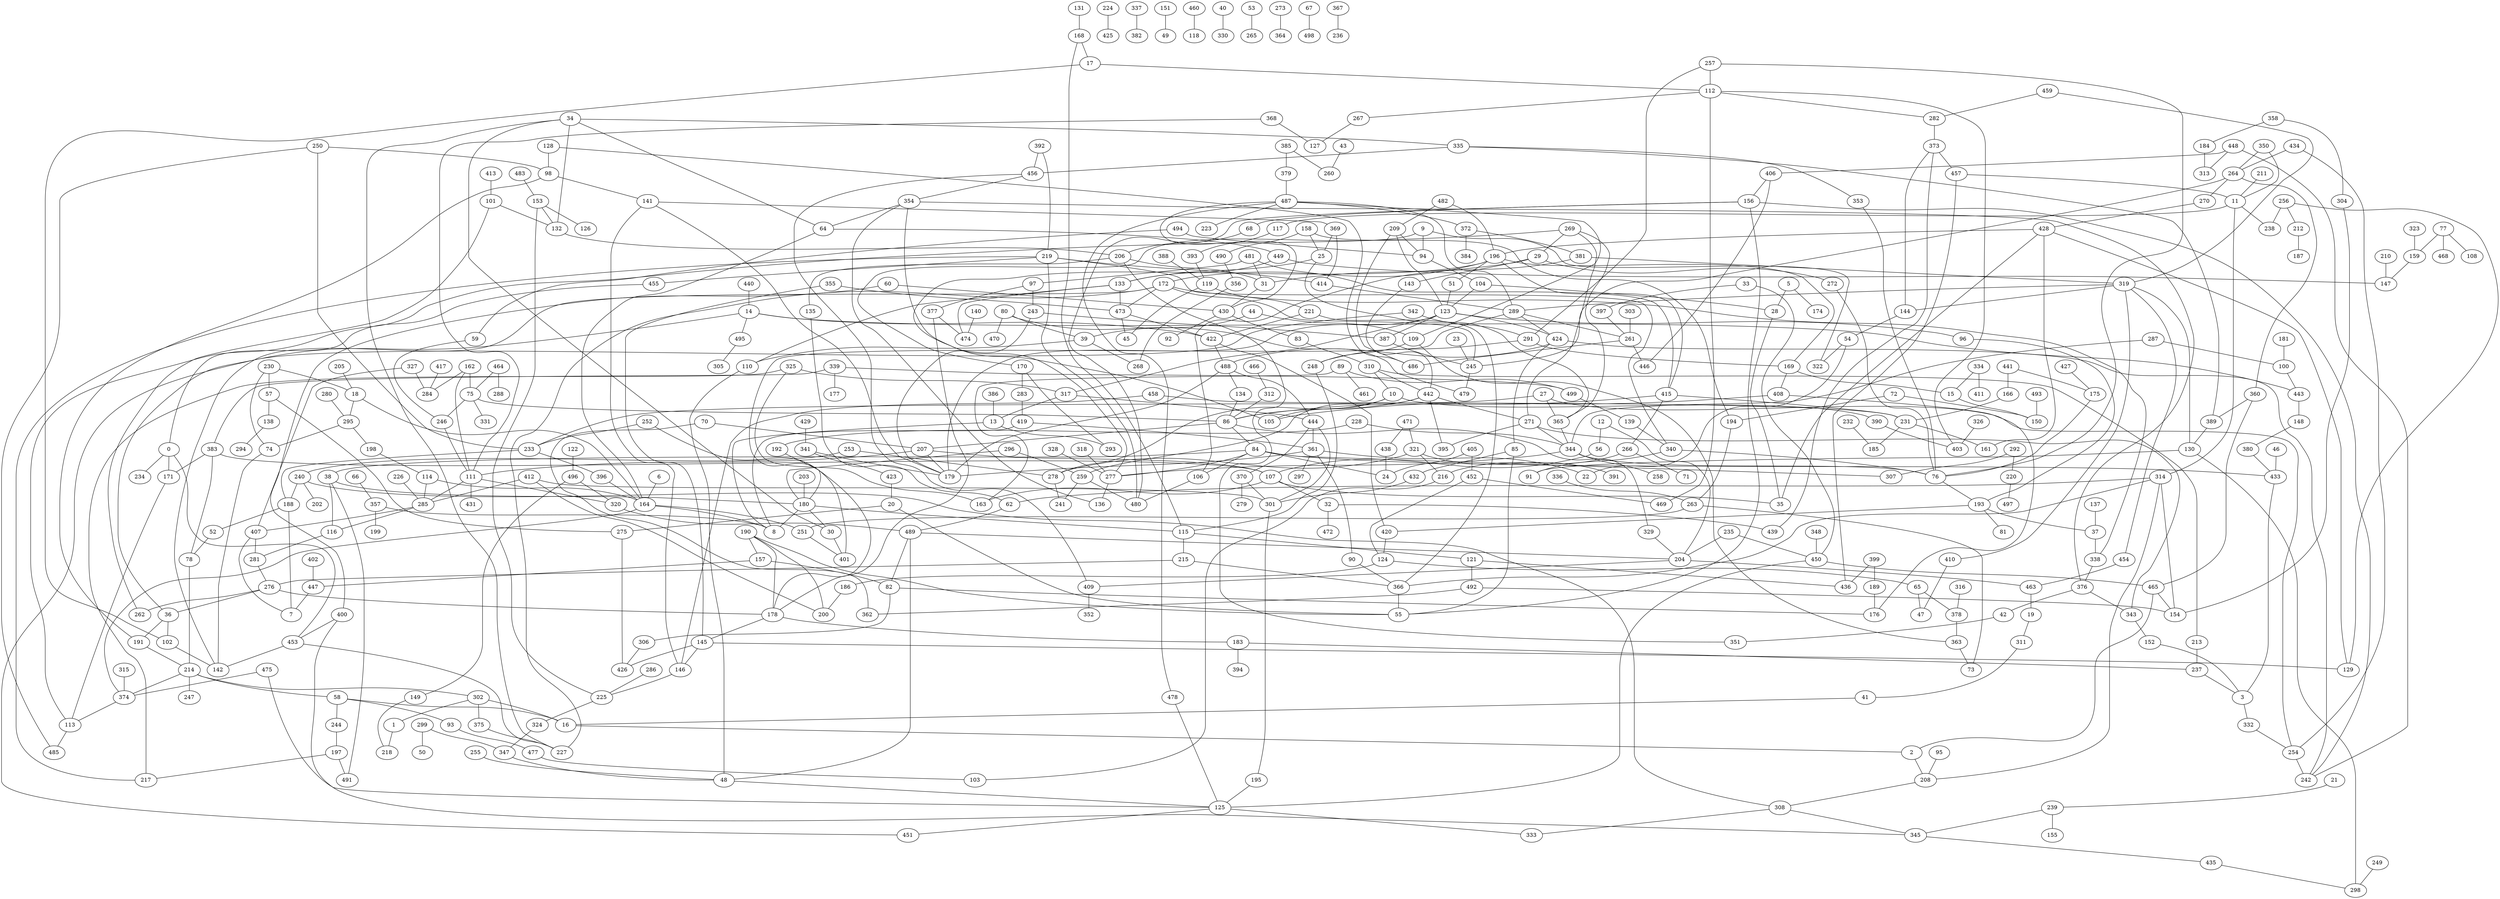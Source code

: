 graph{
269 -- 113;
344 -- 277;
21 -- 239;
198 -- 114;
335 -- 353;
325 -- 163;
269 -- 29;
301 -- 195;
57 -- 275;
355 -- 473;
110 -- 48;
264 -- 270;
14 -- 36;
190 -- 200;
175 -- 76;
186 -- 200;
381 -- 106;
221 -- 366;
295 -- 74;
248 -- 115;
141 -- 369;
430 -- 83;
239 -- 155;
214 -- 247;
270 -- 428;
112 -- 282;
492 -- 362;
64 -- 164;
310 -- 442;
406 -- 446;
1 -- 218;
399 -- 189;
193 -- 81;
123 -- 387;
145 -- 146;
51 -- 123;
448 -- 406;
80 -- 470;
171 -- 113;
14 -- 495;
473 -- 422;
162 -- 111;
156 -- 68;
6 -- 164;
269 -- 271;
169 -- 408;
428 -- 129;
0 -- 453;
432 -- 301;
339 -- 383;
170 -- 293;
195 -- 125;
232 -- 185;
125 -- 451;
319 -- 130;
197 -- 217;
74 -- 142;
370 -- 279;
224 -- 425;
84 -- 38;
338 -- 376;
156 -- 480;
408 -- 176;
70 -- 207;
329 -- 204;
254 -- 242;
320 -- 489;
144 -- 54;
97 -- 377;
442 -- 86;
125 -- 333;
124 -- 65;
250 -- 233;
361 -- 297;
448 -- 242;
243 -- 387;
178 -- 145;
360 -- 389;
289 -- 261;
412 -- 200;
106 -- 480;
350 -- 264;
123 -- 424;
94 -- 104;
153 -- 225;
259 -- 241;
52 -- 78;
348 -- 450;
417 -- 284;
378 -- 363;
82 -- 176;
65 -- 378;
20 -- 55;
488 -- 179;
135 -- 62;
408 -- 105;
296 -- 259;
390 -- 403;
326 -- 403;
130 -- 91;
360 -- 465;
289 -- 401;
380 -- 433;
141 -- 179;
114 -- 164;
341 -- 179;
419 -- 361;
27 -- 365;
464 -- 75;
405 -- 24;
183 -- 237;
285 -- 116;
29 -- 31;
113 -- 485;
385 -- 260;
306 -- 426;
85 -- 55;
257 -- 291;
203 -- 180;
38 -- 491;
323 -- 159;
128 -- 486;
444 -- 370;
282 -- 373;
354 -- 136;
172 -- 227;
415 -- 231;
158 -- 194;
271 -- 344;
271 -- 395;
228 -- 344;
409 -- 352;
450 -- 125;
193 -- 420;
487 -- 478;
240 -- 308;
208 -- 308;
295 -- 198;
266 -- 216;
9 -- 170;
412 -- 285;
83 -- 310;
337 -- 382;
76 -- 193;
3 -- 332;
342 -- 451;
111 -- 285;
311 -- 41;
212 -- 187;
148 -- 380;
153 -- 126;
494 -- 59;
77 -- 159;
276 -- 36;
287 -- 344;
180 -- 8;
60 -- 400;
261 -- 446;
219 -- 340;
292 -- 307;
286 -- 225;
334 -- 15;
30 -- 401;
374 -- 113;
369 -- 414;
368 -- 127;
168 -- 115;
435 -- 298;
496 -- 149;
161 -- 428;
340 -- 76;
158 -- 490;
392 -- 456;
121 -- 436;
172 -- 338;
340 -- 91;
11 -- 314;
190 -- 157;
134 -- 86;
221 -- 422;
151 -- 49;
345 -- 435;
77 -- 468;
54 -- 22;
355 -- 145;
17 -- 102;
292 -- 220;
75 -- 331;
406 -- 156;
194 -- 263;
271 -- 343;
239 -- 345;
489 -- 204;
335 -- 456;
344 -- 258;
231 -- 185;
33 -- 450;
314 -- 154;
465 -- 154;
44 -- 39;
481 -- 415;
264 -- 360;
19 -- 311;
209 -- 486;
184 -- 313;
140 -- 474;
415 -- 86;
168 -- 17;
34 -- 132;
303 -- 261;
122 -- 496;
164 -- 251;
228 -- 192;
277 -- 136;
172 -- 473;
383 -- 107;
301 -- 444;
450 -- 465;
441 -- 166;
344 -- 76;
207 -- 107;
12 -- 56;
460 -- 118;
101 -- 132;
130 -- 298;
104 -- 28;
14 -- 443;
65 -- 47;
38 -- 180;
164 -- 374;
84 -- 24;
424 -- 488;
96 -- 193;
145 -- 426;
77 -- 108;
388 -- 119;
302 -- 16;
62 -- 489;
112 -- 403;
123 -- 179;
58 -- 244;
321 -- 278;
206 -- 351;
84 -- 433;
80 -- 39;
385 -- 379;
11 -- 238;
489 -- 48;
304 -- 154;
5 -- 174;
95 -- 208;
399 -- 436;
153 -- 132;
327 -- 407;
233 -- 188;
32 -- 472;
342 -- 291;
400 -- 345;
442 -- 259;
444 -- 361;
17 -- 112;
458 -- 231;
219 -- 217;
215 -- 276;
487 -- 109;
124 -- 186;
190 -- 178;
90 -- 366;
109 -- 248;
299 -- 347;
358 -- 304;
23 -- 245;
40 -- 330;
240 -- 202;
80 -- 479;
206 -- 31;
107 -- 35;
471 -- 438;
70 -- 362;
464 -- 288;
419 -- 8;
114 -- 285;
267 -- 127;
356 -- 268;
422 -- 488;
441 -- 175;
478 -- 125;
253 -- 240;
139 -- 340;
117 -- 393;
18 -- 295;
243 -- 179;
376 -- 42;
407 -- 281;
34 -- 30;
350 -- 11;
75 -- 86;
383 -- 78;
207 -- 179;
495 -- 305;
363 -- 73;
373 -- 439;
335 -- 389;
455 -- 0;
34 -- 335;
16 -- 2;
133 -- 473;
102 -- 142;
98 -- 191;
339 -- 177;
72 -- 194;
0 -- 234;
14 -- 422;
25 -- 133;
226 -- 285;
197 -- 491;
9 -- 94;
325 -- 317;
377 -- 474;
10 -- 105;
365 -- 344;
156 -- 242;
39 -- 268;
109 -- 363;
107 -- 163;
402 -- 447;
123 -- 317;
289 -- 424;
308 -- 333;
339 -- 499;
205 -- 18;
499 -- 139;
68 -- 206;
456 -- 354;
328 -- 277;
89 -- 163;
172 -- 245;
237 -- 3;
381 -- 319;
319 -- 144;
336 -- 263;
318 -- 277;
119 -- 221;
459 -- 319;
145 -- 129;
465 -- 2;
249 -- 298;
357 -- 8;
489 -- 82;
420 -- 124;
59 -- 246;
287 -- 100;
189 -- 176;
34 -- 64;
196 -- 169;
158 -- 25;
319 -- 410;
357 -- 199;
231 -- 161;
115 -- 215;
291 -- 169;
263 -- 251;
449 -- 133;
327 -- 284;
278 -- 241;
372 -- 384;
256 -- 129;
37 -- 338;
361 -- 90;
36 -- 191;
459 -- 282;
407 -- 7;
413 -- 101;
276 -- 262;
43 -- 260;
252 -- 178;
281 -- 276;
27 -- 254;
209 -- 123;
112 -- 469;
269 -- 365;
190 -- 55;
230 -- 57;
250 -- 485;
10 -- 390;
18 -- 164;
183 -- 394;
383 -- 171;
483 -- 153;
373 -- 457;
488 -- 444;
443 -- 148;
162 -- 75;
210 -- 147;
196 -- 51;
53 -- 265;
415 -- 266;
319 -- 289;
477 -- 103;
133 -- 110;
84 -- 307;
64 -- 449;
214 -- 302;
244 -- 197;
400 -- 453;
240 -- 188;
60 -- 430;
458 -- 146;
264 -- 245;
427 -- 175;
257 -- 76;
192 -- 180;
28 -- 35;
172 -- 142;
162 -- 284;
66 -- 357;
58 -- 93;
196 -- 415;
29 -- 272;
332 -- 254;
315 -- 374;
490 -- 356;
121 -- 492;
230 -- 18;
57 -- 138;
256 -- 238;
180 -- 115;
482 -- 209;
25 -- 365;
372 -- 381;
273 -- 364;
487 -- 289;
159 -- 147;
157 -- 447;
386 -- 13;
448 -- 313;
42 -- 351;
58 -- 16;
123 -- 96;
263 -- 73;
149 -- 218;
487 -- 372;
235 -- 204;
405 -- 452;
220 -- 497;
156 -- 55;
98 -- 141;
41 -- 16;
428 -- 196;
488 -- 134;
20 -- 275;
414 -- 289;
256 -- 212;
471 -- 321;
393 -- 119;
0 -- 171;
482 -- 196;
492 -- 154;
475 -- 374;
276 -- 178;
178 -- 183;
252 -- 233;
423 -- 20;
32 -- 439;
10 -- 278;
496 -- 320;
389 -- 130;
321 -- 391;
434 -- 264;
5 -- 28;
317 -- 13;
453 -- 227;
296 -- 180;
48 -- 125;
424 -- 85;
216 -- 103;
169 -- 15;
354 -- 64;
246 -- 111;
334 -- 411;
13 -- 293;
101 -- 262;
116 -- 281;
15 -- 150;
196 -- 172;
36 -- 102;
366 -- 55;
266 -- 71;
86 -- 207;
86 -- 84;
89 -- 461;
44 -- 109;
255 -- 48;
354 -- 105;
12 -- 204;
115 -- 121;
428 -- 35;
214 -- 58;
104 -- 123;
180 -- 30;
54 -- 322;
128 -- 98;
353 -- 76;
191 -- 214;
34 -- 227;
213 -- 237;
206 -- 135;
85 -- 432;
434 -- 254;
302 -- 1;
209 -- 94;
233 -- 396;
112 -- 267;
11 -- 117;
456 -- 409;
430 -- 92;
181 -- 100;
253 -- 278;
475 -- 125;
392 -- 219;
375 -- 227;
196 -- 277;
377 -- 178;
481 -- 97;
27 -- 233;
369 -- 25;
487 -- 430;
433 -- 3;
215 -- 366;
235 -- 450;
442 -- 271;
494 -- 94;
75 -- 246;
410 -- 47;
230 -- 74;
38 -- 116;
204 -- 463;
387 -- 245;
214 -- 374;
449 -- 147;
291 -- 248;
343 -- 152;
259 -- 480;
164 -- 8;
132 -- 206;
131 -- 168;
325 -- 217;
373 -- 144;
319 -- 454;
188 -- 7;
493 -- 150;
78 -- 214;
422 -- 420;
100 -- 443;
302 -- 375;
219 -- 480;
361 -- 179;
93 -- 477;
424 -- 242;
442 -- 395;
84 -- 277;
370 -- 301;
2 -- 208;
250 -- 98;
29 -- 143;
341 -- 423;
463 -- 19;
107 -- 32;
347 -- 48;
188 -- 52;
280 -- 295;
457 -- 11;
453 -- 142;
368 -- 111;
219 -- 414;
157 -- 82;
170 -- 283;
141 -- 146;
314 -- 208;
275 -- 426;
166 -- 231;
308 -- 345;
354 -- 376;
251 -- 401;
97 -- 243;
473 -- 45;
324 -- 347;
481 -- 31;
412 -- 301;
204 -- 409;
358 -- 184;
376 -- 343;
299 -- 50;
396 -- 164;
283 -- 419;
133 -- 474;
316 -- 378;
466 -- 312;
33 -- 397;
312 -- 86;
245 -- 479;
119 -- 45;
138 -- 294;
67 -- 498;
310 -- 10;
56 -- 107;
317 -- 444;
487 -- 223;
9 -- 322;
211 -- 11;
207 -- 111;
261 -- 486;
152 -- 3;
46 -- 433;
86 -- 329;
137 -- 37;
111 -- 320;
272 -- 76;
84 -- 106;
379 -- 487;
225 -- 324;
440 -- 14;
219 -- 455;
452 -- 469;
314 -- 62;
457 -- 436;
82 -- 306;
13 -- 8;
257 -- 112;
367 -- 236;
143 -- 442;
438 -- 24;
310 -- 213;
321 -- 216;
397 -- 261;
39 -- 110;
452 -- 124;
111 -- 431;
314 -- 366;
31 -- 430;
146 -- 225;
454 -- 463;
285 -- 407;
72 -- 150;
361 -- 22;
429 -- 341;
447 -- 7;
89 -- 499;
193 -- 37;
}
